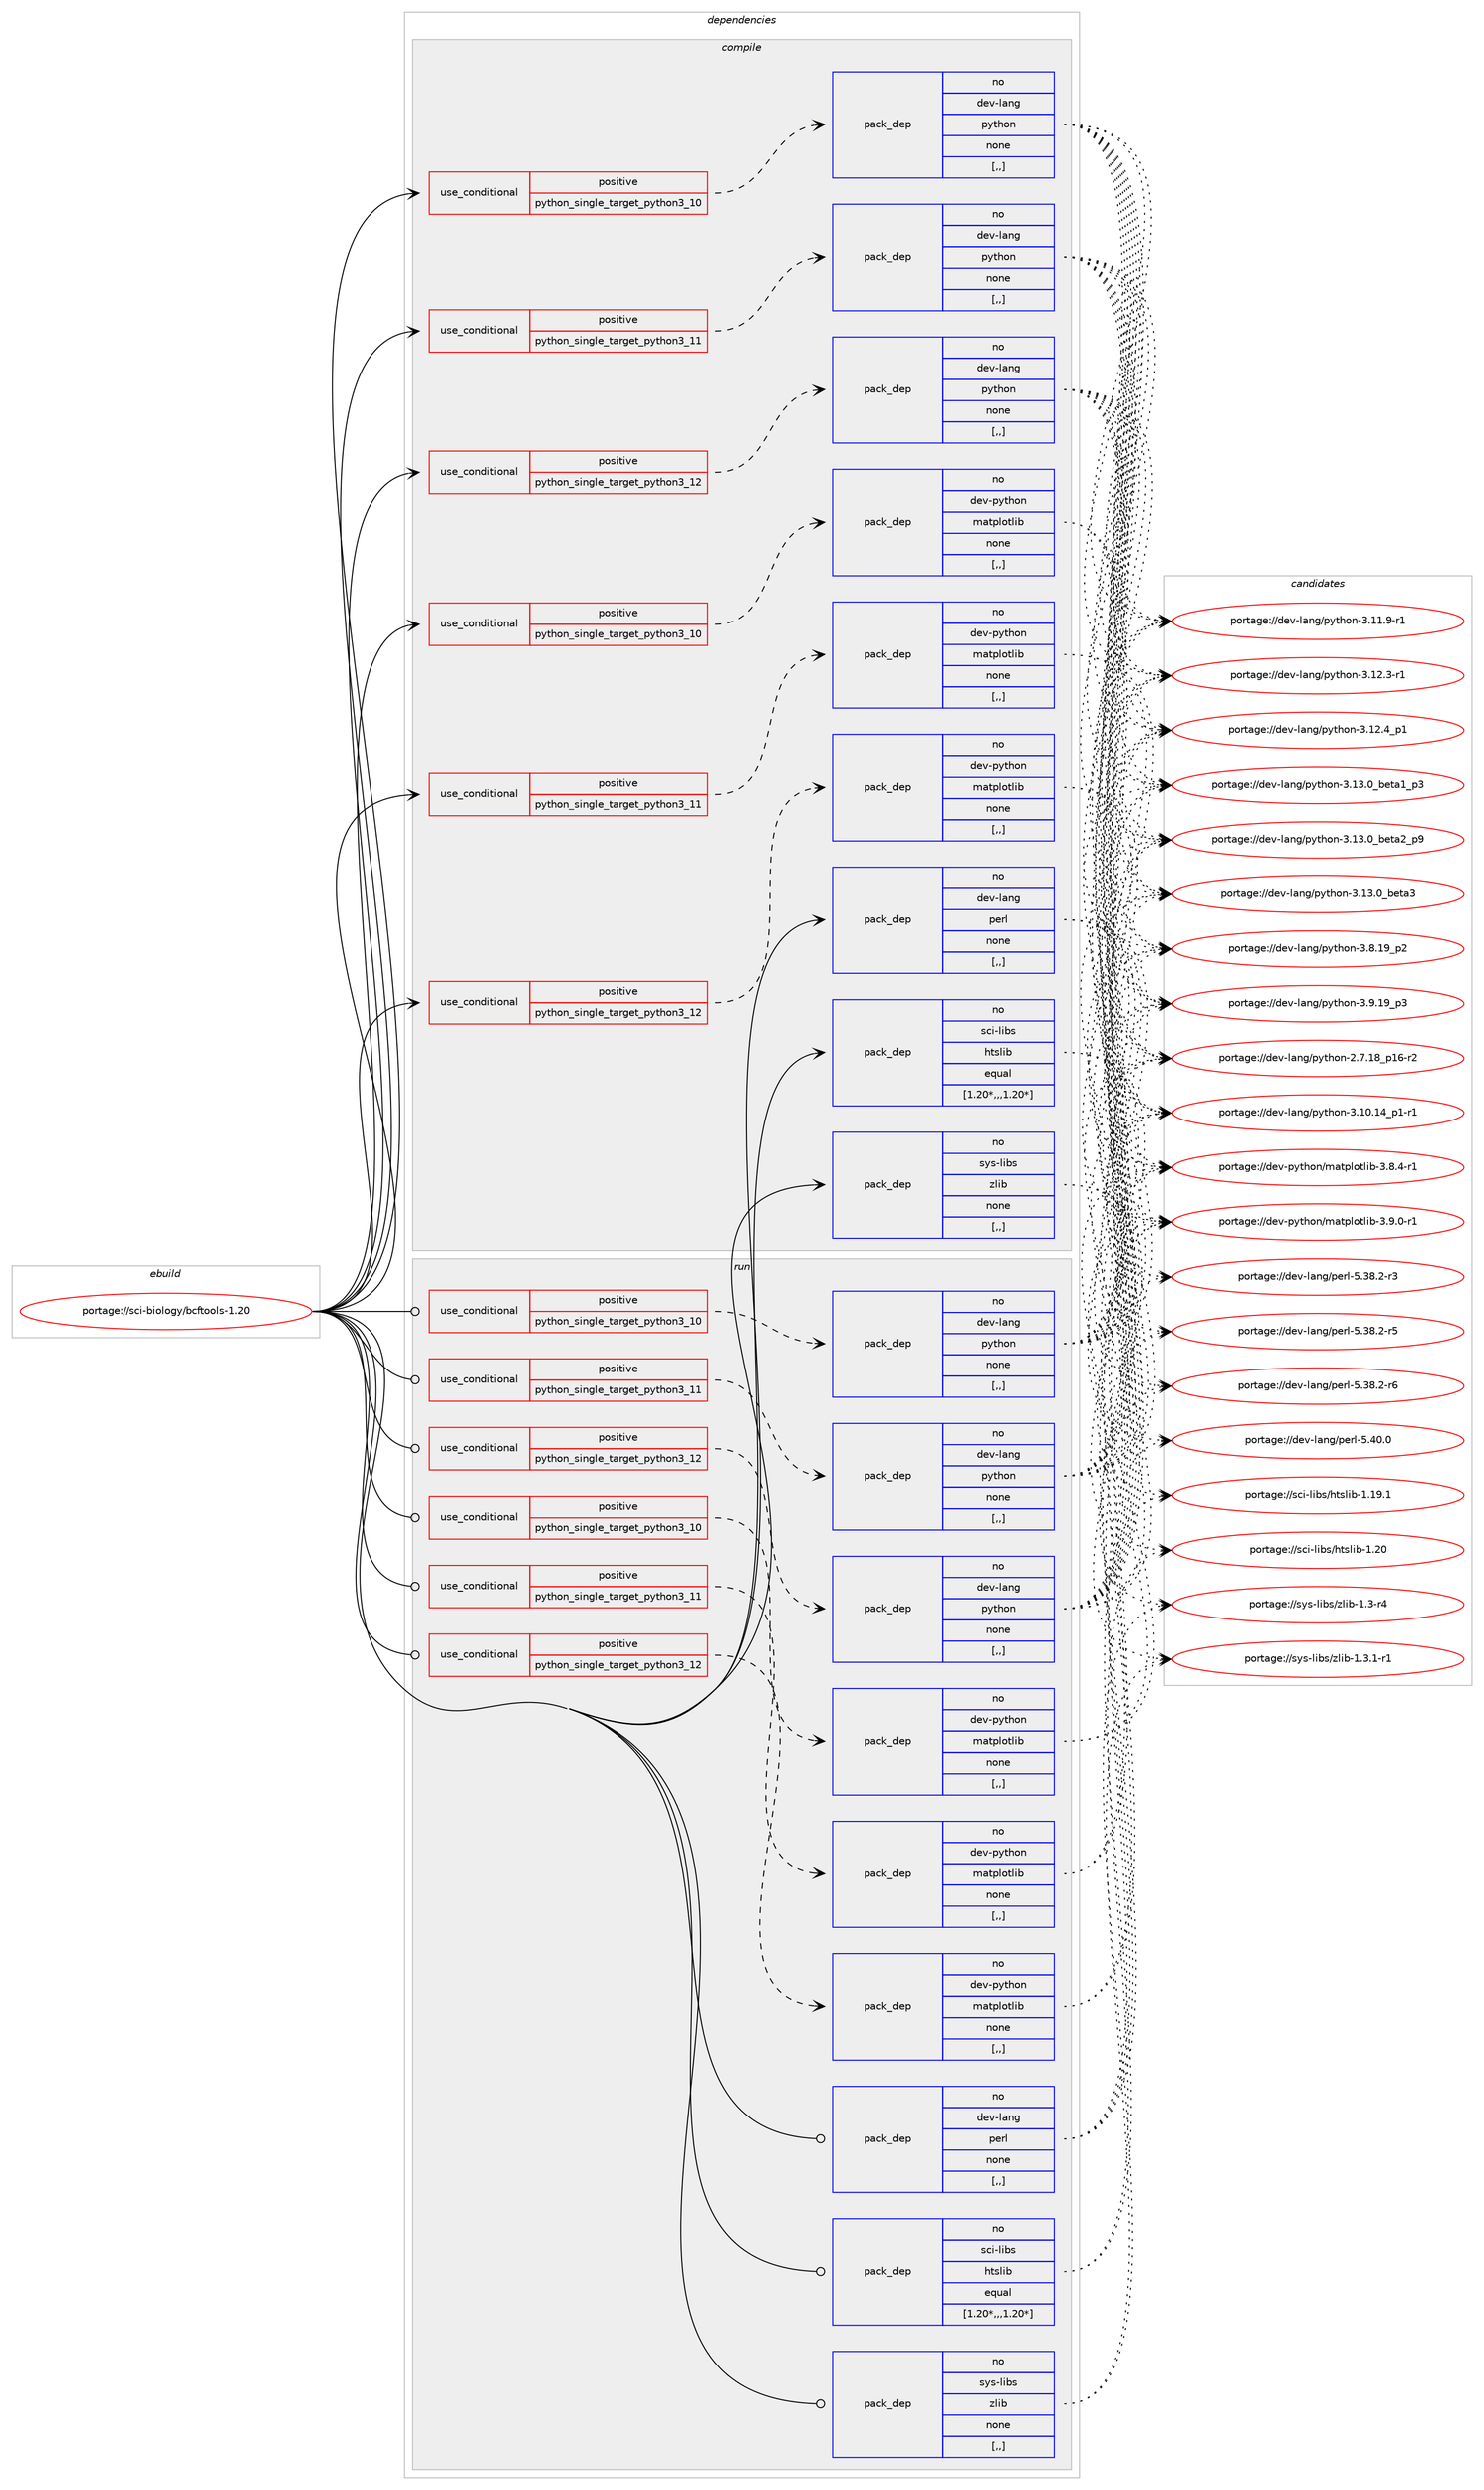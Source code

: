 digraph prolog {

# *************
# Graph options
# *************

newrank=true;
concentrate=true;
compound=true;
graph [rankdir=LR,fontname=Helvetica,fontsize=10,ranksep=1.5];#, ranksep=2.5, nodesep=0.2];
edge  [arrowhead=vee];
node  [fontname=Helvetica,fontsize=10];

# **********
# The ebuild
# **********

subgraph cluster_leftcol {
color=gray;
rank=same;
label=<<i>ebuild</i>>;
id [label="portage://sci-biology/bcftools-1.20", color=red, width=4, href="../sci-biology/bcftools-1.20.svg"];
}

# ****************
# The dependencies
# ****************

subgraph cluster_midcol {
color=gray;
label=<<i>dependencies</i>>;
subgraph cluster_compile {
fillcolor="#eeeeee";
style=filled;
label=<<i>compile</i>>;
subgraph cond101338 {
dependency382953 [label=<<TABLE BORDER="0" CELLBORDER="1" CELLSPACING="0" CELLPADDING="4"><TR><TD ROWSPAN="3" CELLPADDING="10">use_conditional</TD></TR><TR><TD>positive</TD></TR><TR><TD>python_single_target_python3_10</TD></TR></TABLE>>, shape=none, color=red];
subgraph pack278864 {
dependency382954 [label=<<TABLE BORDER="0" CELLBORDER="1" CELLSPACING="0" CELLPADDING="4" WIDTH="220"><TR><TD ROWSPAN="6" CELLPADDING="30">pack_dep</TD></TR><TR><TD WIDTH="110">no</TD></TR><TR><TD>dev-lang</TD></TR><TR><TD>python</TD></TR><TR><TD>none</TD></TR><TR><TD>[,,]</TD></TR></TABLE>>, shape=none, color=blue];
}
dependency382953:e -> dependency382954:w [weight=20,style="dashed",arrowhead="vee"];
}
id:e -> dependency382953:w [weight=20,style="solid",arrowhead="vee"];
subgraph cond101339 {
dependency382955 [label=<<TABLE BORDER="0" CELLBORDER="1" CELLSPACING="0" CELLPADDING="4"><TR><TD ROWSPAN="3" CELLPADDING="10">use_conditional</TD></TR><TR><TD>positive</TD></TR><TR><TD>python_single_target_python3_10</TD></TR></TABLE>>, shape=none, color=red];
subgraph pack278865 {
dependency382956 [label=<<TABLE BORDER="0" CELLBORDER="1" CELLSPACING="0" CELLPADDING="4" WIDTH="220"><TR><TD ROWSPAN="6" CELLPADDING="30">pack_dep</TD></TR><TR><TD WIDTH="110">no</TD></TR><TR><TD>dev-python</TD></TR><TR><TD>matplotlib</TD></TR><TR><TD>none</TD></TR><TR><TD>[,,]</TD></TR></TABLE>>, shape=none, color=blue];
}
dependency382955:e -> dependency382956:w [weight=20,style="dashed",arrowhead="vee"];
}
id:e -> dependency382955:w [weight=20,style="solid",arrowhead="vee"];
subgraph cond101340 {
dependency382957 [label=<<TABLE BORDER="0" CELLBORDER="1" CELLSPACING="0" CELLPADDING="4"><TR><TD ROWSPAN="3" CELLPADDING="10">use_conditional</TD></TR><TR><TD>positive</TD></TR><TR><TD>python_single_target_python3_11</TD></TR></TABLE>>, shape=none, color=red];
subgraph pack278866 {
dependency382958 [label=<<TABLE BORDER="0" CELLBORDER="1" CELLSPACING="0" CELLPADDING="4" WIDTH="220"><TR><TD ROWSPAN="6" CELLPADDING="30">pack_dep</TD></TR><TR><TD WIDTH="110">no</TD></TR><TR><TD>dev-lang</TD></TR><TR><TD>python</TD></TR><TR><TD>none</TD></TR><TR><TD>[,,]</TD></TR></TABLE>>, shape=none, color=blue];
}
dependency382957:e -> dependency382958:w [weight=20,style="dashed",arrowhead="vee"];
}
id:e -> dependency382957:w [weight=20,style="solid",arrowhead="vee"];
subgraph cond101341 {
dependency382959 [label=<<TABLE BORDER="0" CELLBORDER="1" CELLSPACING="0" CELLPADDING="4"><TR><TD ROWSPAN="3" CELLPADDING="10">use_conditional</TD></TR><TR><TD>positive</TD></TR><TR><TD>python_single_target_python3_11</TD></TR></TABLE>>, shape=none, color=red];
subgraph pack278867 {
dependency382960 [label=<<TABLE BORDER="0" CELLBORDER="1" CELLSPACING="0" CELLPADDING="4" WIDTH="220"><TR><TD ROWSPAN="6" CELLPADDING="30">pack_dep</TD></TR><TR><TD WIDTH="110">no</TD></TR><TR><TD>dev-python</TD></TR><TR><TD>matplotlib</TD></TR><TR><TD>none</TD></TR><TR><TD>[,,]</TD></TR></TABLE>>, shape=none, color=blue];
}
dependency382959:e -> dependency382960:w [weight=20,style="dashed",arrowhead="vee"];
}
id:e -> dependency382959:w [weight=20,style="solid",arrowhead="vee"];
subgraph cond101342 {
dependency382961 [label=<<TABLE BORDER="0" CELLBORDER="1" CELLSPACING="0" CELLPADDING="4"><TR><TD ROWSPAN="3" CELLPADDING="10">use_conditional</TD></TR><TR><TD>positive</TD></TR><TR><TD>python_single_target_python3_12</TD></TR></TABLE>>, shape=none, color=red];
subgraph pack278868 {
dependency382962 [label=<<TABLE BORDER="0" CELLBORDER="1" CELLSPACING="0" CELLPADDING="4" WIDTH="220"><TR><TD ROWSPAN="6" CELLPADDING="30">pack_dep</TD></TR><TR><TD WIDTH="110">no</TD></TR><TR><TD>dev-lang</TD></TR><TR><TD>python</TD></TR><TR><TD>none</TD></TR><TR><TD>[,,]</TD></TR></TABLE>>, shape=none, color=blue];
}
dependency382961:e -> dependency382962:w [weight=20,style="dashed",arrowhead="vee"];
}
id:e -> dependency382961:w [weight=20,style="solid",arrowhead="vee"];
subgraph cond101343 {
dependency382963 [label=<<TABLE BORDER="0" CELLBORDER="1" CELLSPACING="0" CELLPADDING="4"><TR><TD ROWSPAN="3" CELLPADDING="10">use_conditional</TD></TR><TR><TD>positive</TD></TR><TR><TD>python_single_target_python3_12</TD></TR></TABLE>>, shape=none, color=red];
subgraph pack278869 {
dependency382964 [label=<<TABLE BORDER="0" CELLBORDER="1" CELLSPACING="0" CELLPADDING="4" WIDTH="220"><TR><TD ROWSPAN="6" CELLPADDING="30">pack_dep</TD></TR><TR><TD WIDTH="110">no</TD></TR><TR><TD>dev-python</TD></TR><TR><TD>matplotlib</TD></TR><TR><TD>none</TD></TR><TR><TD>[,,]</TD></TR></TABLE>>, shape=none, color=blue];
}
dependency382963:e -> dependency382964:w [weight=20,style="dashed",arrowhead="vee"];
}
id:e -> dependency382963:w [weight=20,style="solid",arrowhead="vee"];
subgraph pack278870 {
dependency382965 [label=<<TABLE BORDER="0" CELLBORDER="1" CELLSPACING="0" CELLPADDING="4" WIDTH="220"><TR><TD ROWSPAN="6" CELLPADDING="30">pack_dep</TD></TR><TR><TD WIDTH="110">no</TD></TR><TR><TD>dev-lang</TD></TR><TR><TD>perl</TD></TR><TR><TD>none</TD></TR><TR><TD>[,,]</TD></TR></TABLE>>, shape=none, color=blue];
}
id:e -> dependency382965:w [weight=20,style="solid",arrowhead="vee"];
subgraph pack278871 {
dependency382966 [label=<<TABLE BORDER="0" CELLBORDER="1" CELLSPACING="0" CELLPADDING="4" WIDTH="220"><TR><TD ROWSPAN="6" CELLPADDING="30">pack_dep</TD></TR><TR><TD WIDTH="110">no</TD></TR><TR><TD>sci-libs</TD></TR><TR><TD>htslib</TD></TR><TR><TD>equal</TD></TR><TR><TD>[1.20*,,,1.20*]</TD></TR></TABLE>>, shape=none, color=blue];
}
id:e -> dependency382966:w [weight=20,style="solid",arrowhead="vee"];
subgraph pack278872 {
dependency382967 [label=<<TABLE BORDER="0" CELLBORDER="1" CELLSPACING="0" CELLPADDING="4" WIDTH="220"><TR><TD ROWSPAN="6" CELLPADDING="30">pack_dep</TD></TR><TR><TD WIDTH="110">no</TD></TR><TR><TD>sys-libs</TD></TR><TR><TD>zlib</TD></TR><TR><TD>none</TD></TR><TR><TD>[,,]</TD></TR></TABLE>>, shape=none, color=blue];
}
id:e -> dependency382967:w [weight=20,style="solid",arrowhead="vee"];
}
subgraph cluster_compileandrun {
fillcolor="#eeeeee";
style=filled;
label=<<i>compile and run</i>>;
}
subgraph cluster_run {
fillcolor="#eeeeee";
style=filled;
label=<<i>run</i>>;
subgraph cond101344 {
dependency382968 [label=<<TABLE BORDER="0" CELLBORDER="1" CELLSPACING="0" CELLPADDING="4"><TR><TD ROWSPAN="3" CELLPADDING="10">use_conditional</TD></TR><TR><TD>positive</TD></TR><TR><TD>python_single_target_python3_10</TD></TR></TABLE>>, shape=none, color=red];
subgraph pack278873 {
dependency382969 [label=<<TABLE BORDER="0" CELLBORDER="1" CELLSPACING="0" CELLPADDING="4" WIDTH="220"><TR><TD ROWSPAN="6" CELLPADDING="30">pack_dep</TD></TR><TR><TD WIDTH="110">no</TD></TR><TR><TD>dev-lang</TD></TR><TR><TD>python</TD></TR><TR><TD>none</TD></TR><TR><TD>[,,]</TD></TR></TABLE>>, shape=none, color=blue];
}
dependency382968:e -> dependency382969:w [weight=20,style="dashed",arrowhead="vee"];
}
id:e -> dependency382968:w [weight=20,style="solid",arrowhead="odot"];
subgraph cond101345 {
dependency382970 [label=<<TABLE BORDER="0" CELLBORDER="1" CELLSPACING="0" CELLPADDING="4"><TR><TD ROWSPAN="3" CELLPADDING="10">use_conditional</TD></TR><TR><TD>positive</TD></TR><TR><TD>python_single_target_python3_10</TD></TR></TABLE>>, shape=none, color=red];
subgraph pack278874 {
dependency382971 [label=<<TABLE BORDER="0" CELLBORDER="1" CELLSPACING="0" CELLPADDING="4" WIDTH="220"><TR><TD ROWSPAN="6" CELLPADDING="30">pack_dep</TD></TR><TR><TD WIDTH="110">no</TD></TR><TR><TD>dev-python</TD></TR><TR><TD>matplotlib</TD></TR><TR><TD>none</TD></TR><TR><TD>[,,]</TD></TR></TABLE>>, shape=none, color=blue];
}
dependency382970:e -> dependency382971:w [weight=20,style="dashed",arrowhead="vee"];
}
id:e -> dependency382970:w [weight=20,style="solid",arrowhead="odot"];
subgraph cond101346 {
dependency382972 [label=<<TABLE BORDER="0" CELLBORDER="1" CELLSPACING="0" CELLPADDING="4"><TR><TD ROWSPAN="3" CELLPADDING="10">use_conditional</TD></TR><TR><TD>positive</TD></TR><TR><TD>python_single_target_python3_11</TD></TR></TABLE>>, shape=none, color=red];
subgraph pack278875 {
dependency382973 [label=<<TABLE BORDER="0" CELLBORDER="1" CELLSPACING="0" CELLPADDING="4" WIDTH="220"><TR><TD ROWSPAN="6" CELLPADDING="30">pack_dep</TD></TR><TR><TD WIDTH="110">no</TD></TR><TR><TD>dev-lang</TD></TR><TR><TD>python</TD></TR><TR><TD>none</TD></TR><TR><TD>[,,]</TD></TR></TABLE>>, shape=none, color=blue];
}
dependency382972:e -> dependency382973:w [weight=20,style="dashed",arrowhead="vee"];
}
id:e -> dependency382972:w [weight=20,style="solid",arrowhead="odot"];
subgraph cond101347 {
dependency382974 [label=<<TABLE BORDER="0" CELLBORDER="1" CELLSPACING="0" CELLPADDING="4"><TR><TD ROWSPAN="3" CELLPADDING="10">use_conditional</TD></TR><TR><TD>positive</TD></TR><TR><TD>python_single_target_python3_11</TD></TR></TABLE>>, shape=none, color=red];
subgraph pack278876 {
dependency382975 [label=<<TABLE BORDER="0" CELLBORDER="1" CELLSPACING="0" CELLPADDING="4" WIDTH="220"><TR><TD ROWSPAN="6" CELLPADDING="30">pack_dep</TD></TR><TR><TD WIDTH="110">no</TD></TR><TR><TD>dev-python</TD></TR><TR><TD>matplotlib</TD></TR><TR><TD>none</TD></TR><TR><TD>[,,]</TD></TR></TABLE>>, shape=none, color=blue];
}
dependency382974:e -> dependency382975:w [weight=20,style="dashed",arrowhead="vee"];
}
id:e -> dependency382974:w [weight=20,style="solid",arrowhead="odot"];
subgraph cond101348 {
dependency382976 [label=<<TABLE BORDER="0" CELLBORDER="1" CELLSPACING="0" CELLPADDING="4"><TR><TD ROWSPAN="3" CELLPADDING="10">use_conditional</TD></TR><TR><TD>positive</TD></TR><TR><TD>python_single_target_python3_12</TD></TR></TABLE>>, shape=none, color=red];
subgraph pack278877 {
dependency382977 [label=<<TABLE BORDER="0" CELLBORDER="1" CELLSPACING="0" CELLPADDING="4" WIDTH="220"><TR><TD ROWSPAN="6" CELLPADDING="30">pack_dep</TD></TR><TR><TD WIDTH="110">no</TD></TR><TR><TD>dev-lang</TD></TR><TR><TD>python</TD></TR><TR><TD>none</TD></TR><TR><TD>[,,]</TD></TR></TABLE>>, shape=none, color=blue];
}
dependency382976:e -> dependency382977:w [weight=20,style="dashed",arrowhead="vee"];
}
id:e -> dependency382976:w [weight=20,style="solid",arrowhead="odot"];
subgraph cond101349 {
dependency382978 [label=<<TABLE BORDER="0" CELLBORDER="1" CELLSPACING="0" CELLPADDING="4"><TR><TD ROWSPAN="3" CELLPADDING="10">use_conditional</TD></TR><TR><TD>positive</TD></TR><TR><TD>python_single_target_python3_12</TD></TR></TABLE>>, shape=none, color=red];
subgraph pack278878 {
dependency382979 [label=<<TABLE BORDER="0" CELLBORDER="1" CELLSPACING="0" CELLPADDING="4" WIDTH="220"><TR><TD ROWSPAN="6" CELLPADDING="30">pack_dep</TD></TR><TR><TD WIDTH="110">no</TD></TR><TR><TD>dev-python</TD></TR><TR><TD>matplotlib</TD></TR><TR><TD>none</TD></TR><TR><TD>[,,]</TD></TR></TABLE>>, shape=none, color=blue];
}
dependency382978:e -> dependency382979:w [weight=20,style="dashed",arrowhead="vee"];
}
id:e -> dependency382978:w [weight=20,style="solid",arrowhead="odot"];
subgraph pack278879 {
dependency382980 [label=<<TABLE BORDER="0" CELLBORDER="1" CELLSPACING="0" CELLPADDING="4" WIDTH="220"><TR><TD ROWSPAN="6" CELLPADDING="30">pack_dep</TD></TR><TR><TD WIDTH="110">no</TD></TR><TR><TD>dev-lang</TD></TR><TR><TD>perl</TD></TR><TR><TD>none</TD></TR><TR><TD>[,,]</TD></TR></TABLE>>, shape=none, color=blue];
}
id:e -> dependency382980:w [weight=20,style="solid",arrowhead="odot"];
subgraph pack278880 {
dependency382981 [label=<<TABLE BORDER="0" CELLBORDER="1" CELLSPACING="0" CELLPADDING="4" WIDTH="220"><TR><TD ROWSPAN="6" CELLPADDING="30">pack_dep</TD></TR><TR><TD WIDTH="110">no</TD></TR><TR><TD>sci-libs</TD></TR><TR><TD>htslib</TD></TR><TR><TD>equal</TD></TR><TR><TD>[1.20*,,,1.20*]</TD></TR></TABLE>>, shape=none, color=blue];
}
id:e -> dependency382981:w [weight=20,style="solid",arrowhead="odot"];
subgraph pack278881 {
dependency382982 [label=<<TABLE BORDER="0" CELLBORDER="1" CELLSPACING="0" CELLPADDING="4" WIDTH="220"><TR><TD ROWSPAN="6" CELLPADDING="30">pack_dep</TD></TR><TR><TD WIDTH="110">no</TD></TR><TR><TD>sys-libs</TD></TR><TR><TD>zlib</TD></TR><TR><TD>none</TD></TR><TR><TD>[,,]</TD></TR></TABLE>>, shape=none, color=blue];
}
id:e -> dependency382982:w [weight=20,style="solid",arrowhead="odot"];
}
}

# **************
# The candidates
# **************

subgraph cluster_choices {
rank=same;
color=gray;
label=<<i>candidates</i>>;

subgraph choice278864 {
color=black;
nodesep=1;
choice100101118451089711010347112121116104111110455046554649569511249544511450 [label="portage://dev-lang/python-2.7.18_p16-r2", color=red, width=4,href="../dev-lang/python-2.7.18_p16-r2.svg"];
choice100101118451089711010347112121116104111110455146494846495295112494511449 [label="portage://dev-lang/python-3.10.14_p1-r1", color=red, width=4,href="../dev-lang/python-3.10.14_p1-r1.svg"];
choice100101118451089711010347112121116104111110455146494946574511449 [label="portage://dev-lang/python-3.11.9-r1", color=red, width=4,href="../dev-lang/python-3.11.9-r1.svg"];
choice100101118451089711010347112121116104111110455146495046514511449 [label="portage://dev-lang/python-3.12.3-r1", color=red, width=4,href="../dev-lang/python-3.12.3-r1.svg"];
choice100101118451089711010347112121116104111110455146495046529511249 [label="portage://dev-lang/python-3.12.4_p1", color=red, width=4,href="../dev-lang/python-3.12.4_p1.svg"];
choice10010111845108971101034711212111610411111045514649514648959810111697499511251 [label="portage://dev-lang/python-3.13.0_beta1_p3", color=red, width=4,href="../dev-lang/python-3.13.0_beta1_p3.svg"];
choice10010111845108971101034711212111610411111045514649514648959810111697509511257 [label="portage://dev-lang/python-3.13.0_beta2_p9", color=red, width=4,href="../dev-lang/python-3.13.0_beta2_p9.svg"];
choice1001011184510897110103471121211161041111104551464951464895981011169751 [label="portage://dev-lang/python-3.13.0_beta3", color=red, width=4,href="../dev-lang/python-3.13.0_beta3.svg"];
choice100101118451089711010347112121116104111110455146564649579511250 [label="portage://dev-lang/python-3.8.19_p2", color=red, width=4,href="../dev-lang/python-3.8.19_p2.svg"];
choice100101118451089711010347112121116104111110455146574649579511251 [label="portage://dev-lang/python-3.9.19_p3", color=red, width=4,href="../dev-lang/python-3.9.19_p3.svg"];
dependency382954:e -> choice100101118451089711010347112121116104111110455046554649569511249544511450:w [style=dotted,weight="100"];
dependency382954:e -> choice100101118451089711010347112121116104111110455146494846495295112494511449:w [style=dotted,weight="100"];
dependency382954:e -> choice100101118451089711010347112121116104111110455146494946574511449:w [style=dotted,weight="100"];
dependency382954:e -> choice100101118451089711010347112121116104111110455146495046514511449:w [style=dotted,weight="100"];
dependency382954:e -> choice100101118451089711010347112121116104111110455146495046529511249:w [style=dotted,weight="100"];
dependency382954:e -> choice10010111845108971101034711212111610411111045514649514648959810111697499511251:w [style=dotted,weight="100"];
dependency382954:e -> choice10010111845108971101034711212111610411111045514649514648959810111697509511257:w [style=dotted,weight="100"];
dependency382954:e -> choice1001011184510897110103471121211161041111104551464951464895981011169751:w [style=dotted,weight="100"];
dependency382954:e -> choice100101118451089711010347112121116104111110455146564649579511250:w [style=dotted,weight="100"];
dependency382954:e -> choice100101118451089711010347112121116104111110455146574649579511251:w [style=dotted,weight="100"];
}
subgraph choice278865 {
color=black;
nodesep=1;
choice100101118451121211161041111104710997116112108111116108105984551465646524511449 [label="portage://dev-python/matplotlib-3.8.4-r1", color=red, width=4,href="../dev-python/matplotlib-3.8.4-r1.svg"];
choice100101118451121211161041111104710997116112108111116108105984551465746484511449 [label="portage://dev-python/matplotlib-3.9.0-r1", color=red, width=4,href="../dev-python/matplotlib-3.9.0-r1.svg"];
dependency382956:e -> choice100101118451121211161041111104710997116112108111116108105984551465646524511449:w [style=dotted,weight="100"];
dependency382956:e -> choice100101118451121211161041111104710997116112108111116108105984551465746484511449:w [style=dotted,weight="100"];
}
subgraph choice278866 {
color=black;
nodesep=1;
choice100101118451089711010347112121116104111110455046554649569511249544511450 [label="portage://dev-lang/python-2.7.18_p16-r2", color=red, width=4,href="../dev-lang/python-2.7.18_p16-r2.svg"];
choice100101118451089711010347112121116104111110455146494846495295112494511449 [label="portage://dev-lang/python-3.10.14_p1-r1", color=red, width=4,href="../dev-lang/python-3.10.14_p1-r1.svg"];
choice100101118451089711010347112121116104111110455146494946574511449 [label="portage://dev-lang/python-3.11.9-r1", color=red, width=4,href="../dev-lang/python-3.11.9-r1.svg"];
choice100101118451089711010347112121116104111110455146495046514511449 [label="portage://dev-lang/python-3.12.3-r1", color=red, width=4,href="../dev-lang/python-3.12.3-r1.svg"];
choice100101118451089711010347112121116104111110455146495046529511249 [label="portage://dev-lang/python-3.12.4_p1", color=red, width=4,href="../dev-lang/python-3.12.4_p1.svg"];
choice10010111845108971101034711212111610411111045514649514648959810111697499511251 [label="portage://dev-lang/python-3.13.0_beta1_p3", color=red, width=4,href="../dev-lang/python-3.13.0_beta1_p3.svg"];
choice10010111845108971101034711212111610411111045514649514648959810111697509511257 [label="portage://dev-lang/python-3.13.0_beta2_p9", color=red, width=4,href="../dev-lang/python-3.13.0_beta2_p9.svg"];
choice1001011184510897110103471121211161041111104551464951464895981011169751 [label="portage://dev-lang/python-3.13.0_beta3", color=red, width=4,href="../dev-lang/python-3.13.0_beta3.svg"];
choice100101118451089711010347112121116104111110455146564649579511250 [label="portage://dev-lang/python-3.8.19_p2", color=red, width=4,href="../dev-lang/python-3.8.19_p2.svg"];
choice100101118451089711010347112121116104111110455146574649579511251 [label="portage://dev-lang/python-3.9.19_p3", color=red, width=4,href="../dev-lang/python-3.9.19_p3.svg"];
dependency382958:e -> choice100101118451089711010347112121116104111110455046554649569511249544511450:w [style=dotted,weight="100"];
dependency382958:e -> choice100101118451089711010347112121116104111110455146494846495295112494511449:w [style=dotted,weight="100"];
dependency382958:e -> choice100101118451089711010347112121116104111110455146494946574511449:w [style=dotted,weight="100"];
dependency382958:e -> choice100101118451089711010347112121116104111110455146495046514511449:w [style=dotted,weight="100"];
dependency382958:e -> choice100101118451089711010347112121116104111110455146495046529511249:w [style=dotted,weight="100"];
dependency382958:e -> choice10010111845108971101034711212111610411111045514649514648959810111697499511251:w [style=dotted,weight="100"];
dependency382958:e -> choice10010111845108971101034711212111610411111045514649514648959810111697509511257:w [style=dotted,weight="100"];
dependency382958:e -> choice1001011184510897110103471121211161041111104551464951464895981011169751:w [style=dotted,weight="100"];
dependency382958:e -> choice100101118451089711010347112121116104111110455146564649579511250:w [style=dotted,weight="100"];
dependency382958:e -> choice100101118451089711010347112121116104111110455146574649579511251:w [style=dotted,weight="100"];
}
subgraph choice278867 {
color=black;
nodesep=1;
choice100101118451121211161041111104710997116112108111116108105984551465646524511449 [label="portage://dev-python/matplotlib-3.8.4-r1", color=red, width=4,href="../dev-python/matplotlib-3.8.4-r1.svg"];
choice100101118451121211161041111104710997116112108111116108105984551465746484511449 [label="portage://dev-python/matplotlib-3.9.0-r1", color=red, width=4,href="../dev-python/matplotlib-3.9.0-r1.svg"];
dependency382960:e -> choice100101118451121211161041111104710997116112108111116108105984551465646524511449:w [style=dotted,weight="100"];
dependency382960:e -> choice100101118451121211161041111104710997116112108111116108105984551465746484511449:w [style=dotted,weight="100"];
}
subgraph choice278868 {
color=black;
nodesep=1;
choice100101118451089711010347112121116104111110455046554649569511249544511450 [label="portage://dev-lang/python-2.7.18_p16-r2", color=red, width=4,href="../dev-lang/python-2.7.18_p16-r2.svg"];
choice100101118451089711010347112121116104111110455146494846495295112494511449 [label="portage://dev-lang/python-3.10.14_p1-r1", color=red, width=4,href="../dev-lang/python-3.10.14_p1-r1.svg"];
choice100101118451089711010347112121116104111110455146494946574511449 [label="portage://dev-lang/python-3.11.9-r1", color=red, width=4,href="../dev-lang/python-3.11.9-r1.svg"];
choice100101118451089711010347112121116104111110455146495046514511449 [label="portage://dev-lang/python-3.12.3-r1", color=red, width=4,href="../dev-lang/python-3.12.3-r1.svg"];
choice100101118451089711010347112121116104111110455146495046529511249 [label="portage://dev-lang/python-3.12.4_p1", color=red, width=4,href="../dev-lang/python-3.12.4_p1.svg"];
choice10010111845108971101034711212111610411111045514649514648959810111697499511251 [label="portage://dev-lang/python-3.13.0_beta1_p3", color=red, width=4,href="../dev-lang/python-3.13.0_beta1_p3.svg"];
choice10010111845108971101034711212111610411111045514649514648959810111697509511257 [label="portage://dev-lang/python-3.13.0_beta2_p9", color=red, width=4,href="../dev-lang/python-3.13.0_beta2_p9.svg"];
choice1001011184510897110103471121211161041111104551464951464895981011169751 [label="portage://dev-lang/python-3.13.0_beta3", color=red, width=4,href="../dev-lang/python-3.13.0_beta3.svg"];
choice100101118451089711010347112121116104111110455146564649579511250 [label="portage://dev-lang/python-3.8.19_p2", color=red, width=4,href="../dev-lang/python-3.8.19_p2.svg"];
choice100101118451089711010347112121116104111110455146574649579511251 [label="portage://dev-lang/python-3.9.19_p3", color=red, width=4,href="../dev-lang/python-3.9.19_p3.svg"];
dependency382962:e -> choice100101118451089711010347112121116104111110455046554649569511249544511450:w [style=dotted,weight="100"];
dependency382962:e -> choice100101118451089711010347112121116104111110455146494846495295112494511449:w [style=dotted,weight="100"];
dependency382962:e -> choice100101118451089711010347112121116104111110455146494946574511449:w [style=dotted,weight="100"];
dependency382962:e -> choice100101118451089711010347112121116104111110455146495046514511449:w [style=dotted,weight="100"];
dependency382962:e -> choice100101118451089711010347112121116104111110455146495046529511249:w [style=dotted,weight="100"];
dependency382962:e -> choice10010111845108971101034711212111610411111045514649514648959810111697499511251:w [style=dotted,weight="100"];
dependency382962:e -> choice10010111845108971101034711212111610411111045514649514648959810111697509511257:w [style=dotted,weight="100"];
dependency382962:e -> choice1001011184510897110103471121211161041111104551464951464895981011169751:w [style=dotted,weight="100"];
dependency382962:e -> choice100101118451089711010347112121116104111110455146564649579511250:w [style=dotted,weight="100"];
dependency382962:e -> choice100101118451089711010347112121116104111110455146574649579511251:w [style=dotted,weight="100"];
}
subgraph choice278869 {
color=black;
nodesep=1;
choice100101118451121211161041111104710997116112108111116108105984551465646524511449 [label="portage://dev-python/matplotlib-3.8.4-r1", color=red, width=4,href="../dev-python/matplotlib-3.8.4-r1.svg"];
choice100101118451121211161041111104710997116112108111116108105984551465746484511449 [label="portage://dev-python/matplotlib-3.9.0-r1", color=red, width=4,href="../dev-python/matplotlib-3.9.0-r1.svg"];
dependency382964:e -> choice100101118451121211161041111104710997116112108111116108105984551465646524511449:w [style=dotted,weight="100"];
dependency382964:e -> choice100101118451121211161041111104710997116112108111116108105984551465746484511449:w [style=dotted,weight="100"];
}
subgraph choice278870 {
color=black;
nodesep=1;
choice100101118451089711010347112101114108455346515646504511451 [label="portage://dev-lang/perl-5.38.2-r3", color=red, width=4,href="../dev-lang/perl-5.38.2-r3.svg"];
choice100101118451089711010347112101114108455346515646504511453 [label="portage://dev-lang/perl-5.38.2-r5", color=red, width=4,href="../dev-lang/perl-5.38.2-r5.svg"];
choice100101118451089711010347112101114108455346515646504511454 [label="portage://dev-lang/perl-5.38.2-r6", color=red, width=4,href="../dev-lang/perl-5.38.2-r6.svg"];
choice10010111845108971101034711210111410845534652484648 [label="portage://dev-lang/perl-5.40.0", color=red, width=4,href="../dev-lang/perl-5.40.0.svg"];
dependency382965:e -> choice100101118451089711010347112101114108455346515646504511451:w [style=dotted,weight="100"];
dependency382965:e -> choice100101118451089711010347112101114108455346515646504511453:w [style=dotted,weight="100"];
dependency382965:e -> choice100101118451089711010347112101114108455346515646504511454:w [style=dotted,weight="100"];
dependency382965:e -> choice10010111845108971101034711210111410845534652484648:w [style=dotted,weight="100"];
}
subgraph choice278871 {
color=black;
nodesep=1;
choice115991054510810598115471041161151081059845494649574649 [label="portage://sci-libs/htslib-1.19.1", color=red, width=4,href="../sci-libs/htslib-1.19.1.svg"];
choice11599105451081059811547104116115108105984549465048 [label="portage://sci-libs/htslib-1.20", color=red, width=4,href="../sci-libs/htslib-1.20.svg"];
dependency382966:e -> choice115991054510810598115471041161151081059845494649574649:w [style=dotted,weight="100"];
dependency382966:e -> choice11599105451081059811547104116115108105984549465048:w [style=dotted,weight="100"];
}
subgraph choice278872 {
color=black;
nodesep=1;
choice11512111545108105981154712210810598454946514511452 [label="portage://sys-libs/zlib-1.3-r4", color=red, width=4,href="../sys-libs/zlib-1.3-r4.svg"];
choice115121115451081059811547122108105984549465146494511449 [label="portage://sys-libs/zlib-1.3.1-r1", color=red, width=4,href="../sys-libs/zlib-1.3.1-r1.svg"];
dependency382967:e -> choice11512111545108105981154712210810598454946514511452:w [style=dotted,weight="100"];
dependency382967:e -> choice115121115451081059811547122108105984549465146494511449:w [style=dotted,weight="100"];
}
subgraph choice278873 {
color=black;
nodesep=1;
choice100101118451089711010347112121116104111110455046554649569511249544511450 [label="portage://dev-lang/python-2.7.18_p16-r2", color=red, width=4,href="../dev-lang/python-2.7.18_p16-r2.svg"];
choice100101118451089711010347112121116104111110455146494846495295112494511449 [label="portage://dev-lang/python-3.10.14_p1-r1", color=red, width=4,href="../dev-lang/python-3.10.14_p1-r1.svg"];
choice100101118451089711010347112121116104111110455146494946574511449 [label="portage://dev-lang/python-3.11.9-r1", color=red, width=4,href="../dev-lang/python-3.11.9-r1.svg"];
choice100101118451089711010347112121116104111110455146495046514511449 [label="portage://dev-lang/python-3.12.3-r1", color=red, width=4,href="../dev-lang/python-3.12.3-r1.svg"];
choice100101118451089711010347112121116104111110455146495046529511249 [label="portage://dev-lang/python-3.12.4_p1", color=red, width=4,href="../dev-lang/python-3.12.4_p1.svg"];
choice10010111845108971101034711212111610411111045514649514648959810111697499511251 [label="portage://dev-lang/python-3.13.0_beta1_p3", color=red, width=4,href="../dev-lang/python-3.13.0_beta1_p3.svg"];
choice10010111845108971101034711212111610411111045514649514648959810111697509511257 [label="portage://dev-lang/python-3.13.0_beta2_p9", color=red, width=4,href="../dev-lang/python-3.13.0_beta2_p9.svg"];
choice1001011184510897110103471121211161041111104551464951464895981011169751 [label="portage://dev-lang/python-3.13.0_beta3", color=red, width=4,href="../dev-lang/python-3.13.0_beta3.svg"];
choice100101118451089711010347112121116104111110455146564649579511250 [label="portage://dev-lang/python-3.8.19_p2", color=red, width=4,href="../dev-lang/python-3.8.19_p2.svg"];
choice100101118451089711010347112121116104111110455146574649579511251 [label="portage://dev-lang/python-3.9.19_p3", color=red, width=4,href="../dev-lang/python-3.9.19_p3.svg"];
dependency382969:e -> choice100101118451089711010347112121116104111110455046554649569511249544511450:w [style=dotted,weight="100"];
dependency382969:e -> choice100101118451089711010347112121116104111110455146494846495295112494511449:w [style=dotted,weight="100"];
dependency382969:e -> choice100101118451089711010347112121116104111110455146494946574511449:w [style=dotted,weight="100"];
dependency382969:e -> choice100101118451089711010347112121116104111110455146495046514511449:w [style=dotted,weight="100"];
dependency382969:e -> choice100101118451089711010347112121116104111110455146495046529511249:w [style=dotted,weight="100"];
dependency382969:e -> choice10010111845108971101034711212111610411111045514649514648959810111697499511251:w [style=dotted,weight="100"];
dependency382969:e -> choice10010111845108971101034711212111610411111045514649514648959810111697509511257:w [style=dotted,weight="100"];
dependency382969:e -> choice1001011184510897110103471121211161041111104551464951464895981011169751:w [style=dotted,weight="100"];
dependency382969:e -> choice100101118451089711010347112121116104111110455146564649579511250:w [style=dotted,weight="100"];
dependency382969:e -> choice100101118451089711010347112121116104111110455146574649579511251:w [style=dotted,weight="100"];
}
subgraph choice278874 {
color=black;
nodesep=1;
choice100101118451121211161041111104710997116112108111116108105984551465646524511449 [label="portage://dev-python/matplotlib-3.8.4-r1", color=red, width=4,href="../dev-python/matplotlib-3.8.4-r1.svg"];
choice100101118451121211161041111104710997116112108111116108105984551465746484511449 [label="portage://dev-python/matplotlib-3.9.0-r1", color=red, width=4,href="../dev-python/matplotlib-3.9.0-r1.svg"];
dependency382971:e -> choice100101118451121211161041111104710997116112108111116108105984551465646524511449:w [style=dotted,weight="100"];
dependency382971:e -> choice100101118451121211161041111104710997116112108111116108105984551465746484511449:w [style=dotted,weight="100"];
}
subgraph choice278875 {
color=black;
nodesep=1;
choice100101118451089711010347112121116104111110455046554649569511249544511450 [label="portage://dev-lang/python-2.7.18_p16-r2", color=red, width=4,href="../dev-lang/python-2.7.18_p16-r2.svg"];
choice100101118451089711010347112121116104111110455146494846495295112494511449 [label="portage://dev-lang/python-3.10.14_p1-r1", color=red, width=4,href="../dev-lang/python-3.10.14_p1-r1.svg"];
choice100101118451089711010347112121116104111110455146494946574511449 [label="portage://dev-lang/python-3.11.9-r1", color=red, width=4,href="../dev-lang/python-3.11.9-r1.svg"];
choice100101118451089711010347112121116104111110455146495046514511449 [label="portage://dev-lang/python-3.12.3-r1", color=red, width=4,href="../dev-lang/python-3.12.3-r1.svg"];
choice100101118451089711010347112121116104111110455146495046529511249 [label="portage://dev-lang/python-3.12.4_p1", color=red, width=4,href="../dev-lang/python-3.12.4_p1.svg"];
choice10010111845108971101034711212111610411111045514649514648959810111697499511251 [label="portage://dev-lang/python-3.13.0_beta1_p3", color=red, width=4,href="../dev-lang/python-3.13.0_beta1_p3.svg"];
choice10010111845108971101034711212111610411111045514649514648959810111697509511257 [label="portage://dev-lang/python-3.13.0_beta2_p9", color=red, width=4,href="../dev-lang/python-3.13.0_beta2_p9.svg"];
choice1001011184510897110103471121211161041111104551464951464895981011169751 [label="portage://dev-lang/python-3.13.0_beta3", color=red, width=4,href="../dev-lang/python-3.13.0_beta3.svg"];
choice100101118451089711010347112121116104111110455146564649579511250 [label="portage://dev-lang/python-3.8.19_p2", color=red, width=4,href="../dev-lang/python-3.8.19_p2.svg"];
choice100101118451089711010347112121116104111110455146574649579511251 [label="portage://dev-lang/python-3.9.19_p3", color=red, width=4,href="../dev-lang/python-3.9.19_p3.svg"];
dependency382973:e -> choice100101118451089711010347112121116104111110455046554649569511249544511450:w [style=dotted,weight="100"];
dependency382973:e -> choice100101118451089711010347112121116104111110455146494846495295112494511449:w [style=dotted,weight="100"];
dependency382973:e -> choice100101118451089711010347112121116104111110455146494946574511449:w [style=dotted,weight="100"];
dependency382973:e -> choice100101118451089711010347112121116104111110455146495046514511449:w [style=dotted,weight="100"];
dependency382973:e -> choice100101118451089711010347112121116104111110455146495046529511249:w [style=dotted,weight="100"];
dependency382973:e -> choice10010111845108971101034711212111610411111045514649514648959810111697499511251:w [style=dotted,weight="100"];
dependency382973:e -> choice10010111845108971101034711212111610411111045514649514648959810111697509511257:w [style=dotted,weight="100"];
dependency382973:e -> choice1001011184510897110103471121211161041111104551464951464895981011169751:w [style=dotted,weight="100"];
dependency382973:e -> choice100101118451089711010347112121116104111110455146564649579511250:w [style=dotted,weight="100"];
dependency382973:e -> choice100101118451089711010347112121116104111110455146574649579511251:w [style=dotted,weight="100"];
}
subgraph choice278876 {
color=black;
nodesep=1;
choice100101118451121211161041111104710997116112108111116108105984551465646524511449 [label="portage://dev-python/matplotlib-3.8.4-r1", color=red, width=4,href="../dev-python/matplotlib-3.8.4-r1.svg"];
choice100101118451121211161041111104710997116112108111116108105984551465746484511449 [label="portage://dev-python/matplotlib-3.9.0-r1", color=red, width=4,href="../dev-python/matplotlib-3.9.0-r1.svg"];
dependency382975:e -> choice100101118451121211161041111104710997116112108111116108105984551465646524511449:w [style=dotted,weight="100"];
dependency382975:e -> choice100101118451121211161041111104710997116112108111116108105984551465746484511449:w [style=dotted,weight="100"];
}
subgraph choice278877 {
color=black;
nodesep=1;
choice100101118451089711010347112121116104111110455046554649569511249544511450 [label="portage://dev-lang/python-2.7.18_p16-r2", color=red, width=4,href="../dev-lang/python-2.7.18_p16-r2.svg"];
choice100101118451089711010347112121116104111110455146494846495295112494511449 [label="portage://dev-lang/python-3.10.14_p1-r1", color=red, width=4,href="../dev-lang/python-3.10.14_p1-r1.svg"];
choice100101118451089711010347112121116104111110455146494946574511449 [label="portage://dev-lang/python-3.11.9-r1", color=red, width=4,href="../dev-lang/python-3.11.9-r1.svg"];
choice100101118451089711010347112121116104111110455146495046514511449 [label="portage://dev-lang/python-3.12.3-r1", color=red, width=4,href="../dev-lang/python-3.12.3-r1.svg"];
choice100101118451089711010347112121116104111110455146495046529511249 [label="portage://dev-lang/python-3.12.4_p1", color=red, width=4,href="../dev-lang/python-3.12.4_p1.svg"];
choice10010111845108971101034711212111610411111045514649514648959810111697499511251 [label="portage://dev-lang/python-3.13.0_beta1_p3", color=red, width=4,href="../dev-lang/python-3.13.0_beta1_p3.svg"];
choice10010111845108971101034711212111610411111045514649514648959810111697509511257 [label="portage://dev-lang/python-3.13.0_beta2_p9", color=red, width=4,href="../dev-lang/python-3.13.0_beta2_p9.svg"];
choice1001011184510897110103471121211161041111104551464951464895981011169751 [label="portage://dev-lang/python-3.13.0_beta3", color=red, width=4,href="../dev-lang/python-3.13.0_beta3.svg"];
choice100101118451089711010347112121116104111110455146564649579511250 [label="portage://dev-lang/python-3.8.19_p2", color=red, width=4,href="../dev-lang/python-3.8.19_p2.svg"];
choice100101118451089711010347112121116104111110455146574649579511251 [label="portage://dev-lang/python-3.9.19_p3", color=red, width=4,href="../dev-lang/python-3.9.19_p3.svg"];
dependency382977:e -> choice100101118451089711010347112121116104111110455046554649569511249544511450:w [style=dotted,weight="100"];
dependency382977:e -> choice100101118451089711010347112121116104111110455146494846495295112494511449:w [style=dotted,weight="100"];
dependency382977:e -> choice100101118451089711010347112121116104111110455146494946574511449:w [style=dotted,weight="100"];
dependency382977:e -> choice100101118451089711010347112121116104111110455146495046514511449:w [style=dotted,weight="100"];
dependency382977:e -> choice100101118451089711010347112121116104111110455146495046529511249:w [style=dotted,weight="100"];
dependency382977:e -> choice10010111845108971101034711212111610411111045514649514648959810111697499511251:w [style=dotted,weight="100"];
dependency382977:e -> choice10010111845108971101034711212111610411111045514649514648959810111697509511257:w [style=dotted,weight="100"];
dependency382977:e -> choice1001011184510897110103471121211161041111104551464951464895981011169751:w [style=dotted,weight="100"];
dependency382977:e -> choice100101118451089711010347112121116104111110455146564649579511250:w [style=dotted,weight="100"];
dependency382977:e -> choice100101118451089711010347112121116104111110455146574649579511251:w [style=dotted,weight="100"];
}
subgraph choice278878 {
color=black;
nodesep=1;
choice100101118451121211161041111104710997116112108111116108105984551465646524511449 [label="portage://dev-python/matplotlib-3.8.4-r1", color=red, width=4,href="../dev-python/matplotlib-3.8.4-r1.svg"];
choice100101118451121211161041111104710997116112108111116108105984551465746484511449 [label="portage://dev-python/matplotlib-3.9.0-r1", color=red, width=4,href="../dev-python/matplotlib-3.9.0-r1.svg"];
dependency382979:e -> choice100101118451121211161041111104710997116112108111116108105984551465646524511449:w [style=dotted,weight="100"];
dependency382979:e -> choice100101118451121211161041111104710997116112108111116108105984551465746484511449:w [style=dotted,weight="100"];
}
subgraph choice278879 {
color=black;
nodesep=1;
choice100101118451089711010347112101114108455346515646504511451 [label="portage://dev-lang/perl-5.38.2-r3", color=red, width=4,href="../dev-lang/perl-5.38.2-r3.svg"];
choice100101118451089711010347112101114108455346515646504511453 [label="portage://dev-lang/perl-5.38.2-r5", color=red, width=4,href="../dev-lang/perl-5.38.2-r5.svg"];
choice100101118451089711010347112101114108455346515646504511454 [label="portage://dev-lang/perl-5.38.2-r6", color=red, width=4,href="../dev-lang/perl-5.38.2-r6.svg"];
choice10010111845108971101034711210111410845534652484648 [label="portage://dev-lang/perl-5.40.0", color=red, width=4,href="../dev-lang/perl-5.40.0.svg"];
dependency382980:e -> choice100101118451089711010347112101114108455346515646504511451:w [style=dotted,weight="100"];
dependency382980:e -> choice100101118451089711010347112101114108455346515646504511453:w [style=dotted,weight="100"];
dependency382980:e -> choice100101118451089711010347112101114108455346515646504511454:w [style=dotted,weight="100"];
dependency382980:e -> choice10010111845108971101034711210111410845534652484648:w [style=dotted,weight="100"];
}
subgraph choice278880 {
color=black;
nodesep=1;
choice115991054510810598115471041161151081059845494649574649 [label="portage://sci-libs/htslib-1.19.1", color=red, width=4,href="../sci-libs/htslib-1.19.1.svg"];
choice11599105451081059811547104116115108105984549465048 [label="portage://sci-libs/htslib-1.20", color=red, width=4,href="../sci-libs/htslib-1.20.svg"];
dependency382981:e -> choice115991054510810598115471041161151081059845494649574649:w [style=dotted,weight="100"];
dependency382981:e -> choice11599105451081059811547104116115108105984549465048:w [style=dotted,weight="100"];
}
subgraph choice278881 {
color=black;
nodesep=1;
choice11512111545108105981154712210810598454946514511452 [label="portage://sys-libs/zlib-1.3-r4", color=red, width=4,href="../sys-libs/zlib-1.3-r4.svg"];
choice115121115451081059811547122108105984549465146494511449 [label="portage://sys-libs/zlib-1.3.1-r1", color=red, width=4,href="../sys-libs/zlib-1.3.1-r1.svg"];
dependency382982:e -> choice11512111545108105981154712210810598454946514511452:w [style=dotted,weight="100"];
dependency382982:e -> choice115121115451081059811547122108105984549465146494511449:w [style=dotted,weight="100"];
}
}

}
